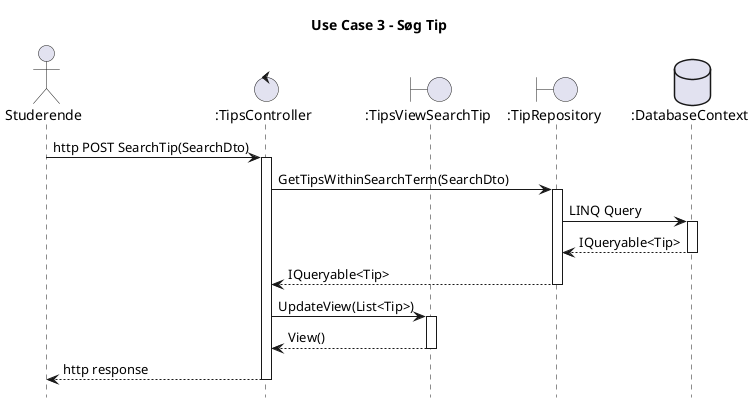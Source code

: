 @startuml

title Use Case 3 - Søg Tip

actor       "Studerende"       as stud
control       ":TipsController"       as tipscont
boundary       ":TipsViewSearchTip"       as tipssearch
boundary       ":TipRepository"       as tipsrepo
database       ":DatabaseContext"       as db


stud -> tipscont: http POST SearchTip(SearchDto)

Activate tipscont
tipscont -> tipsrepo: GetTipsWithinSearchTerm(SearchDto)

Activate tipsrepo
tipsrepo -> db: LINQ Query 

Activate db
db --> tipsrepo: IQueryable<Tip>
Deactivate db

tipsrepo --> tipscont: IQueryable<Tip>
Deactivate tipsrepo

tipscont -> tipssearch: UpdateView(List<Tip>)

Activate tipssearch
tipssearch --> tipscont: View()
Deactivate tipssearch

tipscont --> stud: http response
Deactivate tipscont



hide footbox

@enduml